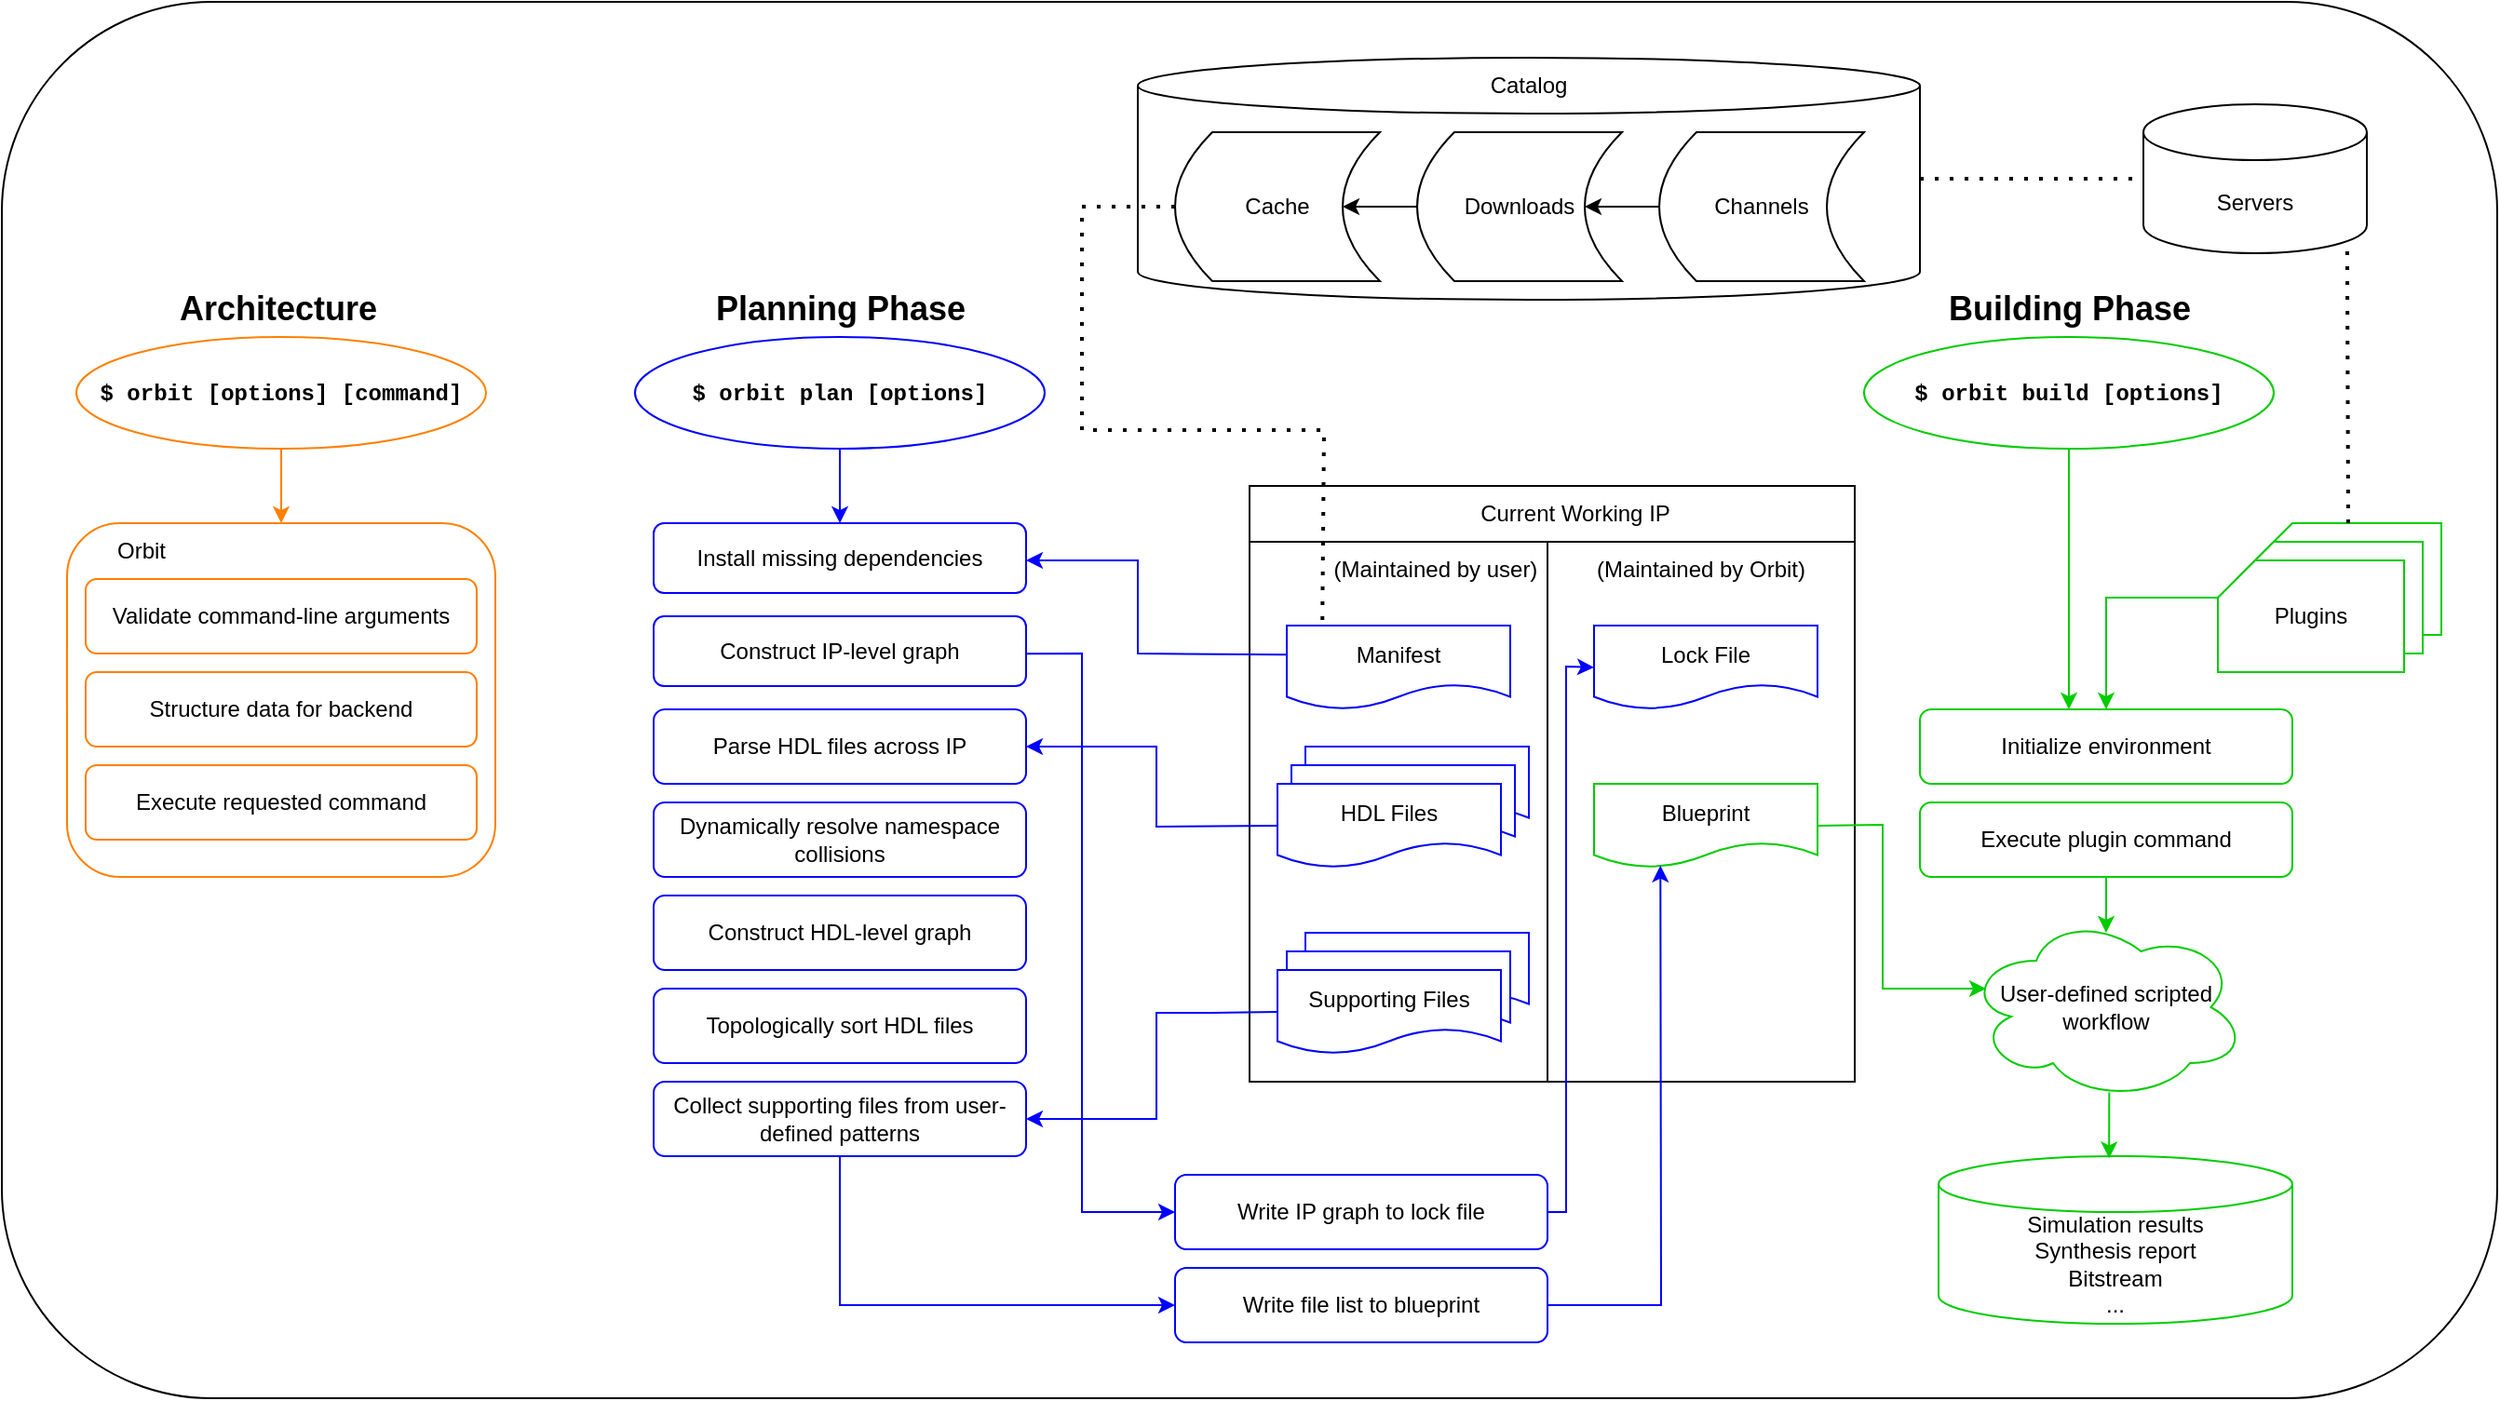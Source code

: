 <mxfile version="21.6.3">
  <diagram name="Page-1" id="p4ZSSzsuwcASarjY5yV_">
    <mxGraphModel dx="1742" dy="912" grid="1" gridSize="10" guides="1" tooltips="1" connect="1" arrows="1" fold="1" page="1" pageScale="1" pageWidth="1100" pageHeight="850" math="0" shadow="0">
      <root>
        <mxCell id="0" />
        <mxCell id="1" parent="0" />
        <mxCell id="CxDLXUl8qLKFLsoEXX_Z-104" value="" style="rounded=1;whiteSpace=wrap;html=1;" vertex="1" parent="1">
          <mxGeometry x="40" y="10" width="1340" height="750" as="geometry" />
        </mxCell>
        <mxCell id="CxDLXUl8qLKFLsoEXX_Z-10" value="" style="group" vertex="1" connectable="0" parent="1">
          <mxGeometry x="650" y="40" width="420" height="130" as="geometry" />
        </mxCell>
        <mxCell id="CxDLXUl8qLKFLsoEXX_Z-1" value="" style="shape=cylinder3;whiteSpace=wrap;html=1;boundedLbl=1;backgroundOutline=1;size=15;" vertex="1" parent="CxDLXUl8qLKFLsoEXX_Z-10">
          <mxGeometry width="420" height="130" as="geometry" />
        </mxCell>
        <mxCell id="CxDLXUl8qLKFLsoEXX_Z-4" value="Cache" style="shape=dataStorage;whiteSpace=wrap;html=1;fixedSize=1;" vertex="1" parent="CxDLXUl8qLKFLsoEXX_Z-10">
          <mxGeometry x="20" y="40" width="110" height="80" as="geometry" />
        </mxCell>
        <mxCell id="CxDLXUl8qLKFLsoEXX_Z-5" value="Downloads" style="shape=dataStorage;whiteSpace=wrap;html=1;fixedSize=1;" vertex="1" parent="CxDLXUl8qLKFLsoEXX_Z-10">
          <mxGeometry x="150" y="40" width="110" height="80" as="geometry" />
        </mxCell>
        <mxCell id="CxDLXUl8qLKFLsoEXX_Z-6" value="Channels" style="shape=dataStorage;whiteSpace=wrap;html=1;fixedSize=1;" vertex="1" parent="CxDLXUl8qLKFLsoEXX_Z-10">
          <mxGeometry x="280" y="40" width="110" height="80" as="geometry" />
        </mxCell>
        <mxCell id="CxDLXUl8qLKFLsoEXX_Z-7" value="" style="endArrow=classic;html=1;rounded=0;exitX=0;exitY=0.5;exitDx=0;exitDy=0;" edge="1" parent="CxDLXUl8qLKFLsoEXX_Z-10" source="CxDLXUl8qLKFLsoEXX_Z-6">
          <mxGeometry width="50" height="50" relative="1" as="geometry">
            <mxPoint x="300" y="260" as="sourcePoint" />
            <mxPoint x="240" y="80" as="targetPoint" />
          </mxGeometry>
        </mxCell>
        <mxCell id="CxDLXUl8qLKFLsoEXX_Z-8" value="" style="endArrow=classic;html=1;rounded=0;exitX=0;exitY=0.5;exitDx=0;exitDy=0;" edge="1" parent="CxDLXUl8qLKFLsoEXX_Z-10" source="CxDLXUl8qLKFLsoEXX_Z-5">
          <mxGeometry width="50" height="50" relative="1" as="geometry">
            <mxPoint x="300" y="260" as="sourcePoint" />
            <mxPoint x="110" y="80" as="targetPoint" />
          </mxGeometry>
        </mxCell>
        <mxCell id="CxDLXUl8qLKFLsoEXX_Z-9" value="Catalog" style="text;html=1;strokeColor=none;fillColor=none;align=center;verticalAlign=middle;whiteSpace=wrap;rounded=0;" vertex="1" parent="CxDLXUl8qLKFLsoEXX_Z-10">
          <mxGeometry x="180" width="60" height="30" as="geometry" />
        </mxCell>
        <mxCell id="CxDLXUl8qLKFLsoEXX_Z-26" value="Servers" style="shape=cylinder3;whiteSpace=wrap;html=1;boundedLbl=1;backgroundOutline=1;size=15;" vertex="1" parent="1">
          <mxGeometry x="1190" y="65" width="120" height="80" as="geometry" />
        </mxCell>
        <mxCell id="CxDLXUl8qLKFLsoEXX_Z-34" value="" style="group;strokeColor=none;" vertex="1" connectable="0" parent="1">
          <mxGeometry x="390" y="290" width="200" height="340" as="geometry" />
        </mxCell>
        <mxCell id="CxDLXUl8qLKFLsoEXX_Z-27" value="Install missing dependencies" style="rounded=1;whiteSpace=wrap;html=1;strokeColor=#0000FF;" vertex="1" parent="CxDLXUl8qLKFLsoEXX_Z-34">
          <mxGeometry width="200" height="37.5" as="geometry" />
        </mxCell>
        <mxCell id="CxDLXUl8qLKFLsoEXX_Z-28" value="Construct IP-level graph" style="rounded=1;whiteSpace=wrap;html=1;strokeColor=#0000FF;" vertex="1" parent="CxDLXUl8qLKFLsoEXX_Z-34">
          <mxGeometry y="50" width="200" height="37.5" as="geometry" />
        </mxCell>
        <mxCell id="CxDLXUl8qLKFLsoEXX_Z-29" value="Construct HDL-level graph" style="rounded=1;whiteSpace=wrap;html=1;strokeColor=#0000FF;" vertex="1" parent="CxDLXUl8qLKFLsoEXX_Z-34">
          <mxGeometry y="200" width="200" height="40" as="geometry" />
        </mxCell>
        <mxCell id="CxDLXUl8qLKFLsoEXX_Z-30" value="Dynamically resolve namespace collisions" style="rounded=1;whiteSpace=wrap;html=1;strokeColor=#0000FF;" vertex="1" parent="CxDLXUl8qLKFLsoEXX_Z-34">
          <mxGeometry y="150" width="200" height="40" as="geometry" />
        </mxCell>
        <mxCell id="CxDLXUl8qLKFLsoEXX_Z-31" value="Parse HDL files across IP" style="rounded=1;whiteSpace=wrap;html=1;strokeColor=#0000FF;" vertex="1" parent="CxDLXUl8qLKFLsoEXX_Z-34">
          <mxGeometry y="100" width="200" height="40" as="geometry" />
        </mxCell>
        <mxCell id="CxDLXUl8qLKFLsoEXX_Z-32" value="Topologically sort HDL files" style="rounded=1;whiteSpace=wrap;html=1;strokeColor=#0000FF;" vertex="1" parent="CxDLXUl8qLKFLsoEXX_Z-34">
          <mxGeometry y="250" width="200" height="40" as="geometry" />
        </mxCell>
        <mxCell id="CxDLXUl8qLKFLsoEXX_Z-33" value="Collect supporting files from user-defined patterns" style="rounded=1;whiteSpace=wrap;html=1;strokeColor=#0000FF;" vertex="1" parent="CxDLXUl8qLKFLsoEXX_Z-34">
          <mxGeometry y="300" width="200" height="40" as="geometry" />
        </mxCell>
        <mxCell id="CxDLXUl8qLKFLsoEXX_Z-45" value="" style="group;strokeColor=none;" vertex="1" connectable="0" parent="1">
          <mxGeometry x="80" y="190" width="285" height="420" as="geometry" />
        </mxCell>
        <mxCell id="CxDLXUl8qLKFLsoEXX_Z-36" value="&lt;font face=&quot;Courier New&quot;&gt;&lt;b&gt;$ orbit [options] [command]&lt;/b&gt;&lt;/font&gt;" style="ellipse;whiteSpace=wrap;html=1;strokeColor=#FF8000;" vertex="1" parent="CxDLXUl8qLKFLsoEXX_Z-45">
          <mxGeometry width="220" height="60" as="geometry" />
        </mxCell>
        <mxCell id="CxDLXUl8qLKFLsoEXX_Z-40" value="" style="group;strokeColor=none;" vertex="1" connectable="0" parent="CxDLXUl8qLKFLsoEXX_Z-45">
          <mxGeometry x="5" y="130" width="280" height="290" as="geometry" />
        </mxCell>
        <mxCell id="CxDLXUl8qLKFLsoEXX_Z-42" value="" style="rounded=1;whiteSpace=wrap;html=1;strokeColor=#FF8000;" vertex="1" parent="CxDLXUl8qLKFLsoEXX_Z-40">
          <mxGeometry x="-10" y="-30" width="230" height="190" as="geometry" />
        </mxCell>
        <mxCell id="CxDLXUl8qLKFLsoEXX_Z-37" value="Validate command-line arguments" style="rounded=1;whiteSpace=wrap;html=1;strokeColor=#FF8000;" vertex="1" parent="CxDLXUl8qLKFLsoEXX_Z-40">
          <mxGeometry width="210" height="40" as="geometry" />
        </mxCell>
        <mxCell id="CxDLXUl8qLKFLsoEXX_Z-38" value="Structure data for backend" style="rounded=1;whiteSpace=wrap;html=1;strokeColor=#FF8000;" vertex="1" parent="CxDLXUl8qLKFLsoEXX_Z-40">
          <mxGeometry y="50" width="210" height="40" as="geometry" />
        </mxCell>
        <mxCell id="CxDLXUl8qLKFLsoEXX_Z-39" value="Execute requested command" style="rounded=1;whiteSpace=wrap;html=1;strokeColor=#FF8000;" vertex="1" parent="CxDLXUl8qLKFLsoEXX_Z-40">
          <mxGeometry y="100" width="210" height="40" as="geometry" />
        </mxCell>
        <mxCell id="CxDLXUl8qLKFLsoEXX_Z-43" value="Orbit" style="text;html=1;strokeColor=none;fillColor=none;align=center;verticalAlign=middle;whiteSpace=wrap;rounded=0;" vertex="1" parent="CxDLXUl8qLKFLsoEXX_Z-40">
          <mxGeometry y="-30" width="60" height="30" as="geometry" />
        </mxCell>
        <mxCell id="CxDLXUl8qLKFLsoEXX_Z-44" value="" style="endArrow=classic;html=1;rounded=0;exitX=0.5;exitY=1;exitDx=0;exitDy=0;strokeColor=#FF8000;" edge="1" parent="CxDLXUl8qLKFLsoEXX_Z-45" source="CxDLXUl8qLKFLsoEXX_Z-36" target="CxDLXUl8qLKFLsoEXX_Z-42">
          <mxGeometry width="50" height="50" relative="1" as="geometry">
            <mxPoint x="445" y="300" as="sourcePoint" />
            <mxPoint x="495" y="250" as="targetPoint" />
          </mxGeometry>
        </mxCell>
        <mxCell id="CxDLXUl8qLKFLsoEXX_Z-46" value="" style="endArrow=none;dashed=1;html=1;dashPattern=1 3;strokeWidth=2;rounded=0;entryX=0;entryY=0.5;entryDx=0;entryDy=0;entryPerimeter=0;exitX=1;exitY=0.5;exitDx=0;exitDy=0;exitPerimeter=0;" edge="1" parent="1" source="CxDLXUl8qLKFLsoEXX_Z-1" target="CxDLXUl8qLKFLsoEXX_Z-26">
          <mxGeometry width="50" height="50" relative="1" as="geometry">
            <mxPoint x="970" y="360" as="sourcePoint" />
            <mxPoint x="1020" y="310" as="targetPoint" />
          </mxGeometry>
        </mxCell>
        <mxCell id="CxDLXUl8qLKFLsoEXX_Z-48" value="&lt;font face=&quot;Courier New&quot;&gt;&lt;b&gt;$ orbit plan [options]&lt;/b&gt;&lt;/font&gt;" style="ellipse;whiteSpace=wrap;html=1;strokeColor=#0000FF;" vertex="1" parent="1">
          <mxGeometry x="380" y="190" width="220" height="60" as="geometry" />
        </mxCell>
        <mxCell id="CxDLXUl8qLKFLsoEXX_Z-49" value="" style="endArrow=classic;html=1;rounded=0;exitX=0.5;exitY=1;exitDx=0;exitDy=0;entryX=0.5;entryY=0;entryDx=0;entryDy=0;strokeColor=#0000FF;" edge="1" parent="1" source="CxDLXUl8qLKFLsoEXX_Z-48" target="CxDLXUl8qLKFLsoEXX_Z-27">
          <mxGeometry width="50" height="50" relative="1" as="geometry">
            <mxPoint x="730" y="390" as="sourcePoint" />
            <mxPoint x="780" y="340" as="targetPoint" />
          </mxGeometry>
        </mxCell>
        <mxCell id="CxDLXUl8qLKFLsoEXX_Z-54" value="Write IP graph to lock file" style="rounded=1;whiteSpace=wrap;html=1;strokeColor=#0000FF;" vertex="1" parent="1">
          <mxGeometry x="670" y="640" width="200" height="40" as="geometry" />
        </mxCell>
        <mxCell id="CxDLXUl8qLKFLsoEXX_Z-55" value="Write file list to blueprint" style="rounded=1;whiteSpace=wrap;html=1;strokeColor=#0000FF;" vertex="1" parent="1">
          <mxGeometry x="670" y="690" width="200" height="40" as="geometry" />
        </mxCell>
        <mxCell id="CxDLXUl8qLKFLsoEXX_Z-56" value="" style="endArrow=classic;html=1;rounded=0;exitX=1.002;exitY=0.538;exitDx=0;exitDy=0;entryX=0;entryY=0.5;entryDx=0;entryDy=0;exitPerimeter=0;strokeColor=#0000FF;" edge="1" parent="1" source="CxDLXUl8qLKFLsoEXX_Z-28" target="CxDLXUl8qLKFLsoEXX_Z-54">
          <mxGeometry width="50" height="50" relative="1" as="geometry">
            <mxPoint x="790" y="550" as="sourcePoint" />
            <mxPoint x="620" y="670" as="targetPoint" />
            <Array as="points">
              <mxPoint x="620" y="360" />
              <mxPoint x="620" y="660" />
            </Array>
          </mxGeometry>
        </mxCell>
        <mxCell id="CxDLXUl8qLKFLsoEXX_Z-57" value="" style="endArrow=classic;html=1;rounded=0;exitX=0.5;exitY=1;exitDx=0;exitDy=0;entryX=0;entryY=0.5;entryDx=0;entryDy=0;strokeColor=#0000FF;" edge="1" parent="1" source="CxDLXUl8qLKFLsoEXX_Z-33" target="CxDLXUl8qLKFLsoEXX_Z-55">
          <mxGeometry width="50" height="50" relative="1" as="geometry">
            <mxPoint x="680" y="540" as="sourcePoint" />
            <mxPoint x="730" y="490" as="targetPoint" />
            <Array as="points">
              <mxPoint x="490" y="710" />
            </Array>
          </mxGeometry>
        </mxCell>
        <mxCell id="CxDLXUl8qLKFLsoEXX_Z-60" value="&lt;font face=&quot;Courier New&quot;&gt;&lt;b&gt;$ orbit build [options]&lt;/b&gt;&lt;/font&gt;" style="ellipse;whiteSpace=wrap;html=1;strokeColor=#00CC00;" vertex="1" parent="1">
          <mxGeometry x="1040" y="190" width="220" height="60" as="geometry" />
        </mxCell>
        <mxCell id="CxDLXUl8qLKFLsoEXX_Z-74" value="" style="group;strokeColor=none;" vertex="1" connectable="0" parent="1">
          <mxGeometry x="1230" y="290" width="120" height="80" as="geometry" />
        </mxCell>
        <mxCell id="CxDLXUl8qLKFLsoEXX_Z-66" value="" style="group" vertex="1" connectable="0" parent="CxDLXUl8qLKFLsoEXX_Z-74">
          <mxGeometry x="20" width="100" height="60" as="geometry" />
        </mxCell>
        <mxCell id="CxDLXUl8qLKFLsoEXX_Z-63" value="" style="verticalLabelPosition=bottom;verticalAlign=top;html=1;shape=card;whiteSpace=wrap;size=20;arcSize=12;strokeColor=#00CC00;" vertex="1" parent="CxDLXUl8qLKFLsoEXX_Z-66">
          <mxGeometry width="100" height="60" as="geometry" />
        </mxCell>
        <mxCell id="CxDLXUl8qLKFLsoEXX_Z-64" value="Plugins" style="text;html=1;strokeColor=none;fillColor=none;align=center;verticalAlign=middle;whiteSpace=wrap;rounded=0;" vertex="1" parent="CxDLXUl8qLKFLsoEXX_Z-66">
          <mxGeometry x="20" y="5" width="60" height="30" as="geometry" />
        </mxCell>
        <mxCell id="CxDLXUl8qLKFLsoEXX_Z-67" value="" style="group;strokeColor=none;" vertex="1" connectable="0" parent="CxDLXUl8qLKFLsoEXX_Z-74">
          <mxGeometry x="10" y="10" width="100" height="60" as="geometry" />
        </mxCell>
        <mxCell id="CxDLXUl8qLKFLsoEXX_Z-68" value="" style="verticalLabelPosition=bottom;verticalAlign=top;html=1;shape=card;whiteSpace=wrap;size=20;arcSize=12;strokeColor=#00CC00;" vertex="1" parent="CxDLXUl8qLKFLsoEXX_Z-67">
          <mxGeometry width="100" height="60" as="geometry" />
        </mxCell>
        <mxCell id="CxDLXUl8qLKFLsoEXX_Z-69" value="Plugins" style="text;html=1;strokeColor=none;fillColor=none;align=center;verticalAlign=middle;whiteSpace=wrap;rounded=0;" vertex="1" parent="CxDLXUl8qLKFLsoEXX_Z-67">
          <mxGeometry x="20" y="15" width="60" height="30" as="geometry" />
        </mxCell>
        <mxCell id="CxDLXUl8qLKFLsoEXX_Z-70" value="" style="group" vertex="1" connectable="0" parent="CxDLXUl8qLKFLsoEXX_Z-74">
          <mxGeometry y="20" width="100" height="60" as="geometry" />
        </mxCell>
        <mxCell id="CxDLXUl8qLKFLsoEXX_Z-71" value="" style="verticalLabelPosition=bottom;verticalAlign=top;html=1;shape=card;whiteSpace=wrap;size=20;arcSize=12;strokeColor=#00CC00;" vertex="1" parent="CxDLXUl8qLKFLsoEXX_Z-70">
          <mxGeometry width="100" height="60" as="geometry" />
        </mxCell>
        <mxCell id="CxDLXUl8qLKFLsoEXX_Z-72" value="Plugins" style="text;html=1;strokeColor=none;fillColor=none;align=center;verticalAlign=middle;whiteSpace=wrap;rounded=0;" vertex="1" parent="CxDLXUl8qLKFLsoEXX_Z-70">
          <mxGeometry x="20" y="15" width="60" height="30" as="geometry" />
        </mxCell>
        <mxCell id="CxDLXUl8qLKFLsoEXX_Z-75" value="" style="endArrow=none;dashed=1;html=1;dashPattern=1 3;strokeWidth=2;rounded=0;entryX=0.912;entryY=0.914;entryDx=0;entryDy=0;entryPerimeter=0;exitX=0.5;exitY=0;exitDx=0;exitDy=0;exitPerimeter=0;" edge="1" parent="1" source="CxDLXUl8qLKFLsoEXX_Z-63" target="CxDLXUl8qLKFLsoEXX_Z-26">
          <mxGeometry width="50" height="50" relative="1" as="geometry">
            <mxPoint x="930" y="430" as="sourcePoint" />
            <mxPoint x="980" y="380" as="targetPoint" />
          </mxGeometry>
        </mxCell>
        <mxCell id="CxDLXUl8qLKFLsoEXX_Z-79" value="Initialize environment" style="rounded=1;whiteSpace=wrap;html=1;strokeColor=#00CC00;" vertex="1" parent="1">
          <mxGeometry x="1070" y="390" width="200" height="40" as="geometry" />
        </mxCell>
        <mxCell id="CxDLXUl8qLKFLsoEXX_Z-80" value="Execute plugin command" style="rounded=1;whiteSpace=wrap;html=1;strokeColor=#00CC00;" vertex="1" parent="1">
          <mxGeometry x="1070" y="440" width="200" height="40" as="geometry" />
        </mxCell>
        <mxCell id="CxDLXUl8qLKFLsoEXX_Z-82" value="User-defined scripted workflow" style="ellipse;shape=cloud;whiteSpace=wrap;html=1;strokeColor=#00CC00;" vertex="1" parent="1">
          <mxGeometry x="1095" y="500" width="150" height="100" as="geometry" />
        </mxCell>
        <mxCell id="CxDLXUl8qLKFLsoEXX_Z-83" value="" style="endArrow=classic;html=1;rounded=0;exitX=0.5;exitY=1;exitDx=0;exitDy=0;strokeColor=#00CC00;" edge="1" parent="1" source="CxDLXUl8qLKFLsoEXX_Z-80">
          <mxGeometry width="50" height="50" relative="1" as="geometry">
            <mxPoint x="1020" y="570" as="sourcePoint" />
            <mxPoint x="1170" y="510" as="targetPoint" />
          </mxGeometry>
        </mxCell>
        <mxCell id="CxDLXUl8qLKFLsoEXX_Z-84" value="Simulation results&lt;br&gt;Synthesis report&lt;br&gt;Bitstream&lt;br&gt;..." style="shape=cylinder3;whiteSpace=wrap;html=1;boundedLbl=1;backgroundOutline=1;size=15;strokeColor=#00CC00;" vertex="1" parent="1">
          <mxGeometry x="1080" y="630" width="190" height="90" as="geometry" />
        </mxCell>
        <mxCell id="CxDLXUl8qLKFLsoEXX_Z-85" value="" style="endArrow=classic;html=1;rounded=0;exitX=0.511;exitY=0.958;exitDx=0;exitDy=0;exitPerimeter=0;entryX=0.482;entryY=0.013;entryDx=0;entryDy=0;entryPerimeter=0;strokeColor=#00CC00;" edge="1" parent="1" source="CxDLXUl8qLKFLsoEXX_Z-82" target="CxDLXUl8qLKFLsoEXX_Z-84">
          <mxGeometry width="50" height="50" relative="1" as="geometry">
            <mxPoint x="1100" y="490" as="sourcePoint" />
            <mxPoint x="1150" y="440" as="targetPoint" />
          </mxGeometry>
        </mxCell>
        <mxCell id="CxDLXUl8qLKFLsoEXX_Z-86" value="" style="endArrow=classic;html=1;rounded=0;exitX=0.5;exitY=1;exitDx=0;exitDy=0;strokeColor=#00CC00;" edge="1" parent="1" source="CxDLXUl8qLKFLsoEXX_Z-60">
          <mxGeometry width="50" height="50" relative="1" as="geometry">
            <mxPoint x="1110" y="390" as="sourcePoint" />
            <mxPoint x="1150" y="390" as="targetPoint" />
          </mxGeometry>
        </mxCell>
        <mxCell id="CxDLXUl8qLKFLsoEXX_Z-87" value="" style="endArrow=classic;html=1;rounded=0;exitX=0;exitY=0;exitDx=0;exitDy=20;exitPerimeter=0;entryX=0.5;entryY=0;entryDx=0;entryDy=0;strokeColor=#00CC00;" edge="1" parent="1" source="CxDLXUl8qLKFLsoEXX_Z-71" target="CxDLXUl8qLKFLsoEXX_Z-79">
          <mxGeometry width="50" height="50" relative="1" as="geometry">
            <mxPoint x="1110" y="390" as="sourcePoint" />
            <mxPoint x="1160" y="340" as="targetPoint" />
            <Array as="points">
              <mxPoint x="1170" y="330" />
            </Array>
          </mxGeometry>
        </mxCell>
        <mxCell id="CxDLXUl8qLKFLsoEXX_Z-89" value="&lt;b&gt;&lt;font style=&quot;font-size: 18px;&quot;&gt;Building Phase&lt;/font&gt;&lt;/b&gt;" style="text;html=1;align=center;verticalAlign=middle;resizable=0;points=[];autosize=1;strokeColor=none;fillColor=none;" vertex="1" parent="1">
          <mxGeometry x="1075" y="160" width="150" height="30" as="geometry" />
        </mxCell>
        <mxCell id="CxDLXUl8qLKFLsoEXX_Z-90" value="&lt;font style=&quot;font-size: 18px;&quot;&gt;&lt;b&gt;Planning Phase&lt;/b&gt;&lt;/font&gt;" style="text;html=1;align=center;verticalAlign=middle;resizable=0;points=[];autosize=1;strokeColor=none;fillColor=none;" vertex="1" parent="1">
          <mxGeometry x="410" y="160" width="160" height="30" as="geometry" />
        </mxCell>
        <mxCell id="CxDLXUl8qLKFLsoEXX_Z-91" value="&lt;font style=&quot;font-size: 18px;&quot;&gt;&lt;b&gt;Architecture&lt;/b&gt;&lt;/font&gt;" style="text;html=1;align=center;verticalAlign=middle;resizable=0;points=[];autosize=1;strokeColor=none;fillColor=none;" vertex="1" parent="1">
          <mxGeometry x="122.5" y="160" width="130" height="30" as="geometry" />
        </mxCell>
        <mxCell id="CxDLXUl8qLKFLsoEXX_Z-99" value="" style="group" vertex="1" connectable="0" parent="1">
          <mxGeometry x="710" y="270" width="325.005" height="320" as="geometry" />
        </mxCell>
        <mxCell id="CxDLXUl8qLKFLsoEXX_Z-12" value="" style="rounded=0;whiteSpace=wrap;html=1;container=0;" vertex="1" parent="CxDLXUl8qLKFLsoEXX_Z-99">
          <mxGeometry width="325" height="320" as="geometry" />
        </mxCell>
        <mxCell id="CxDLXUl8qLKFLsoEXX_Z-13" value="Current Working IP" style="text;html=1;strokeColor=none;fillColor=none;align=center;verticalAlign=middle;whiteSpace=wrap;rounded=0;container=0;" vertex="1" parent="CxDLXUl8qLKFLsoEXX_Z-99">
          <mxGeometry x="120" width="110" height="30" as="geometry" />
        </mxCell>
        <mxCell id="CxDLXUl8qLKFLsoEXX_Z-97" value="" style="rounded=0;whiteSpace=wrap;html=1;" vertex="1" parent="CxDLXUl8qLKFLsoEXX_Z-99">
          <mxGeometry y="30" width="160" height="290" as="geometry" />
        </mxCell>
        <mxCell id="CxDLXUl8qLKFLsoEXX_Z-14" value="Manifest" style="shape=document;whiteSpace=wrap;html=1;boundedLbl=1;strokeColor=#0000FF;container=0;" vertex="1" parent="CxDLXUl8qLKFLsoEXX_Z-99">
          <mxGeometry x="20" y="75" width="120" height="45" as="geometry" />
        </mxCell>
        <mxCell id="CxDLXUl8qLKFLsoEXX_Z-16" value="Lock File" style="shape=document;whiteSpace=wrap;html=1;boundedLbl=1;strokeColor=#0000FF;container=0;" vertex="1" parent="CxDLXUl8qLKFLsoEXX_Z-99">
          <mxGeometry x="185" y="75" width="120" height="45" as="geometry" />
        </mxCell>
        <mxCell id="CxDLXUl8qLKFLsoEXX_Z-25" value="Blueprint" style="shape=document;whiteSpace=wrap;html=1;boundedLbl=1;strokeColor=#00CC00;container=0;" vertex="1" parent="CxDLXUl8qLKFLsoEXX_Z-99">
          <mxGeometry x="185" y="160" width="120" height="45" as="geometry" />
        </mxCell>
        <mxCell id="CxDLXUl8qLKFLsoEXX_Z-18" value="Supporting Files" style="shape=document;whiteSpace=wrap;html=1;boundedLbl=1;strokeColor=#0000FF;container=0;" vertex="1" parent="CxDLXUl8qLKFLsoEXX_Z-99">
          <mxGeometry x="30" y="240" width="120" height="45" as="geometry" />
        </mxCell>
        <mxCell id="CxDLXUl8qLKFLsoEXX_Z-19" value="Supporting Files" style="shape=document;whiteSpace=wrap;html=1;boundedLbl=1;strokeColor=#0000FF;container=0;" vertex="1" parent="CxDLXUl8qLKFLsoEXX_Z-99">
          <mxGeometry x="20" y="250" width="120" height="45" as="geometry" />
        </mxCell>
        <mxCell id="CxDLXUl8qLKFLsoEXX_Z-20" value="Supporting Files" style="shape=document;whiteSpace=wrap;html=1;boundedLbl=1;strokeColor=#0000FF;container=0;" vertex="1" parent="CxDLXUl8qLKFLsoEXX_Z-99">
          <mxGeometry x="15" y="260" width="120" height="45" as="geometry" />
        </mxCell>
        <mxCell id="CxDLXUl8qLKFLsoEXX_Z-17" value="HDL Files" style="shape=document;whiteSpace=wrap;html=1;boundedLbl=1;strokeColor=#0000FF;container=0;" vertex="1" parent="CxDLXUl8qLKFLsoEXX_Z-99">
          <mxGeometry x="30" y="140" width="120" height="45" as="geometry" />
        </mxCell>
        <mxCell id="CxDLXUl8qLKFLsoEXX_Z-22" value="HDL Files" style="shape=document;whiteSpace=wrap;html=1;boundedLbl=1;strokeColor=#0000FF;container=0;" vertex="1" parent="CxDLXUl8qLKFLsoEXX_Z-99">
          <mxGeometry x="22.5" y="150" width="120" height="45" as="geometry" />
        </mxCell>
        <mxCell id="CxDLXUl8qLKFLsoEXX_Z-23" value="HDL Files" style="shape=document;whiteSpace=wrap;html=1;boundedLbl=1;strokeColor=#0000FF;container=0;" vertex="1" parent="CxDLXUl8qLKFLsoEXX_Z-99">
          <mxGeometry x="15" y="160" width="120" height="45" as="geometry" />
        </mxCell>
        <mxCell id="CxDLXUl8qLKFLsoEXX_Z-94" value="" style="endArrow=none;html=1;rounded=0;exitX=0.001;exitY=0.084;exitDx=0;exitDy=0;exitPerimeter=0;entryX=1.001;entryY=0.084;entryDx=0;entryDy=0;entryPerimeter=0;" edge="1" parent="CxDLXUl8qLKFLsoEXX_Z-99">
          <mxGeometry width="50" height="50" relative="1" as="geometry">
            <mxPoint x="0.005" y="30" as="sourcePoint" />
            <mxPoint x="325.005" y="30" as="targetPoint" />
          </mxGeometry>
        </mxCell>
        <mxCell id="CxDLXUl8qLKFLsoEXX_Z-100" value="(Maintained by Orbit)" style="text;html=1;strokeColor=none;fillColor=none;align=center;verticalAlign=middle;whiteSpace=wrap;rounded=0;" vertex="1" parent="CxDLXUl8qLKFLsoEXX_Z-99">
          <mxGeometry x="185" y="30" width="115" height="30" as="geometry" />
        </mxCell>
        <mxCell id="CxDLXUl8qLKFLsoEXX_Z-101" value="(Maintained by user)" style="text;html=1;strokeColor=none;fillColor=none;align=center;verticalAlign=middle;whiteSpace=wrap;rounded=0;" vertex="1" parent="CxDLXUl8qLKFLsoEXX_Z-99">
          <mxGeometry x="40" y="30" width="120" height="30" as="geometry" />
        </mxCell>
        <mxCell id="CxDLXUl8qLKFLsoEXX_Z-58" value="" style="endArrow=classic;html=1;rounded=0;entryX=0;entryY=0.5;entryDx=0;entryDy=0;strokeColor=#0000FF;" edge="1" parent="1" target="CxDLXUl8qLKFLsoEXX_Z-16">
          <mxGeometry width="50" height="50" relative="1" as="geometry">
            <mxPoint x="870" y="660" as="sourcePoint" />
            <mxPoint x="920" y="610" as="targetPoint" />
            <Array as="points">
              <mxPoint x="880" y="660" />
              <mxPoint x="880" y="367" />
            </Array>
          </mxGeometry>
        </mxCell>
        <mxCell id="CxDLXUl8qLKFLsoEXX_Z-59" value="" style="endArrow=classic;html=1;rounded=0;entryX=0.297;entryY=0.975;entryDx=0;entryDy=0;entryPerimeter=0;strokeColor=#0000FF;" edge="1" parent="1" target="CxDLXUl8qLKFLsoEXX_Z-25">
          <mxGeometry width="50" height="50" relative="1" as="geometry">
            <mxPoint x="870" y="710" as="sourcePoint" />
            <mxPoint x="955" y="470" as="targetPoint" />
            <Array as="points">
              <mxPoint x="931" y="710" />
            </Array>
          </mxGeometry>
        </mxCell>
        <mxCell id="CxDLXUl8qLKFLsoEXX_Z-50" value="" style="endArrow=classic;html=1;rounded=0;exitX=0.003;exitY=0.348;exitDx=0;exitDy=0;exitPerimeter=0;strokeColor=#0000FF;" edge="1" parent="1" source="CxDLXUl8qLKFLsoEXX_Z-14">
          <mxGeometry width="50" height="50" relative="1" as="geometry">
            <mxPoint x="670" y="370" as="sourcePoint" />
            <mxPoint x="590" y="310" as="targetPoint" />
            <Array as="points">
              <mxPoint x="650" y="360" />
              <mxPoint x="650" y="310" />
            </Array>
          </mxGeometry>
        </mxCell>
        <mxCell id="CxDLXUl8qLKFLsoEXX_Z-51" value="" style="endArrow=classic;html=1;rounded=0;exitX=0;exitY=0.5;exitDx=0;exitDy=0;entryX=1;entryY=0.5;entryDx=0;entryDy=0;strokeColor=#0000FF;" edge="1" parent="1" source="CxDLXUl8qLKFLsoEXX_Z-23" target="CxDLXUl8qLKFLsoEXX_Z-31">
          <mxGeometry width="50" height="50" relative="1" as="geometry">
            <mxPoint x="750" y="460" as="sourcePoint" />
            <mxPoint x="800" y="410" as="targetPoint" />
            <Array as="points">
              <mxPoint x="660" y="453" />
              <mxPoint x="660" y="410" />
            </Array>
          </mxGeometry>
        </mxCell>
        <mxCell id="CxDLXUl8qLKFLsoEXX_Z-52" value="" style="endArrow=classic;html=1;rounded=0;exitX=0;exitY=0.5;exitDx=0;exitDy=0;entryX=1;entryY=0.5;entryDx=0;entryDy=0;strokeColor=#0000FF;" edge="1" parent="1" source="CxDLXUl8qLKFLsoEXX_Z-20" target="CxDLXUl8qLKFLsoEXX_Z-33">
          <mxGeometry width="50" height="50" relative="1" as="geometry">
            <mxPoint x="700" y="510" as="sourcePoint" />
            <mxPoint x="750" y="460" as="targetPoint" />
            <Array as="points">
              <mxPoint x="690" y="553" />
              <mxPoint x="660" y="553" />
              <mxPoint x="660" y="610" />
            </Array>
          </mxGeometry>
        </mxCell>
        <mxCell id="CxDLXUl8qLKFLsoEXX_Z-47" value="" style="endArrow=none;dashed=1;html=1;dashPattern=1 3;strokeWidth=2;rounded=0;exitX=0;exitY=0.5;exitDx=0;exitDy=0;entryX=0.159;entryY=0.041;entryDx=0;entryDy=0;entryPerimeter=0;" edge="1" parent="1" source="CxDLXUl8qLKFLsoEXX_Z-4" target="CxDLXUl8qLKFLsoEXX_Z-14">
          <mxGeometry width="50" height="50" relative="1" as="geometry">
            <mxPoint x="740" y="250" as="sourcePoint" />
            <mxPoint x="750" y="340" as="targetPoint" />
            <Array as="points">
              <mxPoint x="620" y="120" />
              <mxPoint x="620" y="240" />
              <mxPoint x="750" y="240" />
            </Array>
          </mxGeometry>
        </mxCell>
        <mxCell id="CxDLXUl8qLKFLsoEXX_Z-88" value="" style="endArrow=classic;html=1;rounded=0;exitX=1;exitY=0.5;exitDx=0;exitDy=0;entryX=0.07;entryY=0.4;entryDx=0;entryDy=0;entryPerimeter=0;strokeColor=#00CC00;" edge="1" parent="1" source="CxDLXUl8qLKFLsoEXX_Z-25" target="CxDLXUl8qLKFLsoEXX_Z-82">
          <mxGeometry width="50" height="50" relative="1" as="geometry">
            <mxPoint x="1010" y="400" as="sourcePoint" />
            <mxPoint x="1060" y="350" as="targetPoint" />
            <Array as="points">
              <mxPoint x="1050" y="452" />
              <mxPoint x="1050" y="540" />
            </Array>
          </mxGeometry>
        </mxCell>
      </root>
    </mxGraphModel>
  </diagram>
</mxfile>
